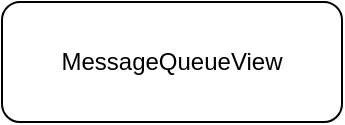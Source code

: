 <mxfile version="22.0.4" type="github">
  <diagram name="第 1 页" id="tuI55mBo11kmei9rQSom">
    <mxGraphModel dx="1434" dy="768" grid="1" gridSize="10" guides="1" tooltips="1" connect="1" arrows="1" fold="1" page="1" pageScale="1" pageWidth="827" pageHeight="1169" math="0" shadow="0">
      <root>
        <mxCell id="0" />
        <mxCell id="1" parent="0" />
        <mxCell id="VorKRQEFrmjrHpSnZgEH-1" value="MessageQueueView" style="rounded=1;whiteSpace=wrap;html=1;" vertex="1" parent="1">
          <mxGeometry x="60" y="420" width="170" height="60" as="geometry" />
        </mxCell>
      </root>
    </mxGraphModel>
  </diagram>
</mxfile>
